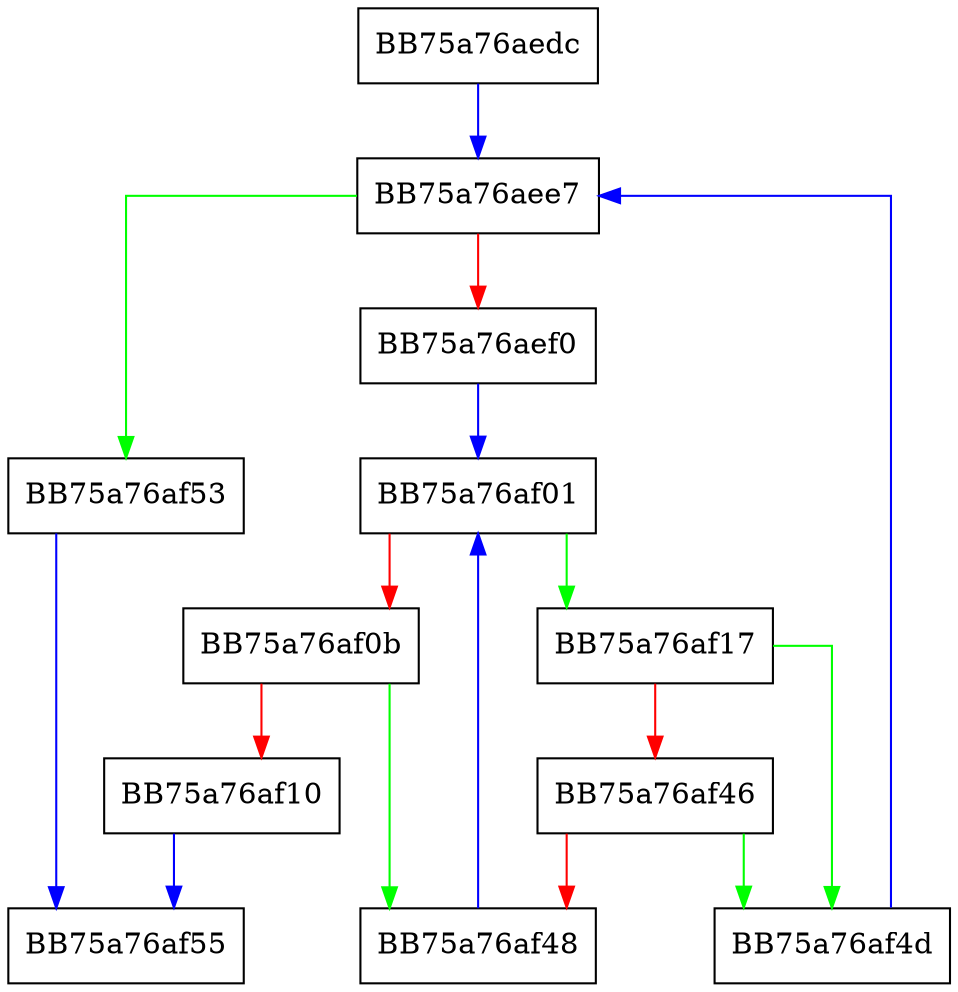 digraph IsExecExtension {
  node [shape="box"];
  graph [splines=ortho];
  BB75a76aedc -> BB75a76aee7 [color="blue"];
  BB75a76aee7 -> BB75a76af53 [color="green"];
  BB75a76aee7 -> BB75a76aef0 [color="red"];
  BB75a76aef0 -> BB75a76af01 [color="blue"];
  BB75a76af01 -> BB75a76af17 [color="green"];
  BB75a76af01 -> BB75a76af0b [color="red"];
  BB75a76af0b -> BB75a76af48 [color="green"];
  BB75a76af0b -> BB75a76af10 [color="red"];
  BB75a76af10 -> BB75a76af55 [color="blue"];
  BB75a76af17 -> BB75a76af4d [color="green"];
  BB75a76af17 -> BB75a76af46 [color="red"];
  BB75a76af46 -> BB75a76af4d [color="green"];
  BB75a76af46 -> BB75a76af48 [color="red"];
  BB75a76af48 -> BB75a76af01 [color="blue"];
  BB75a76af4d -> BB75a76aee7 [color="blue"];
  BB75a76af53 -> BB75a76af55 [color="blue"];
}
